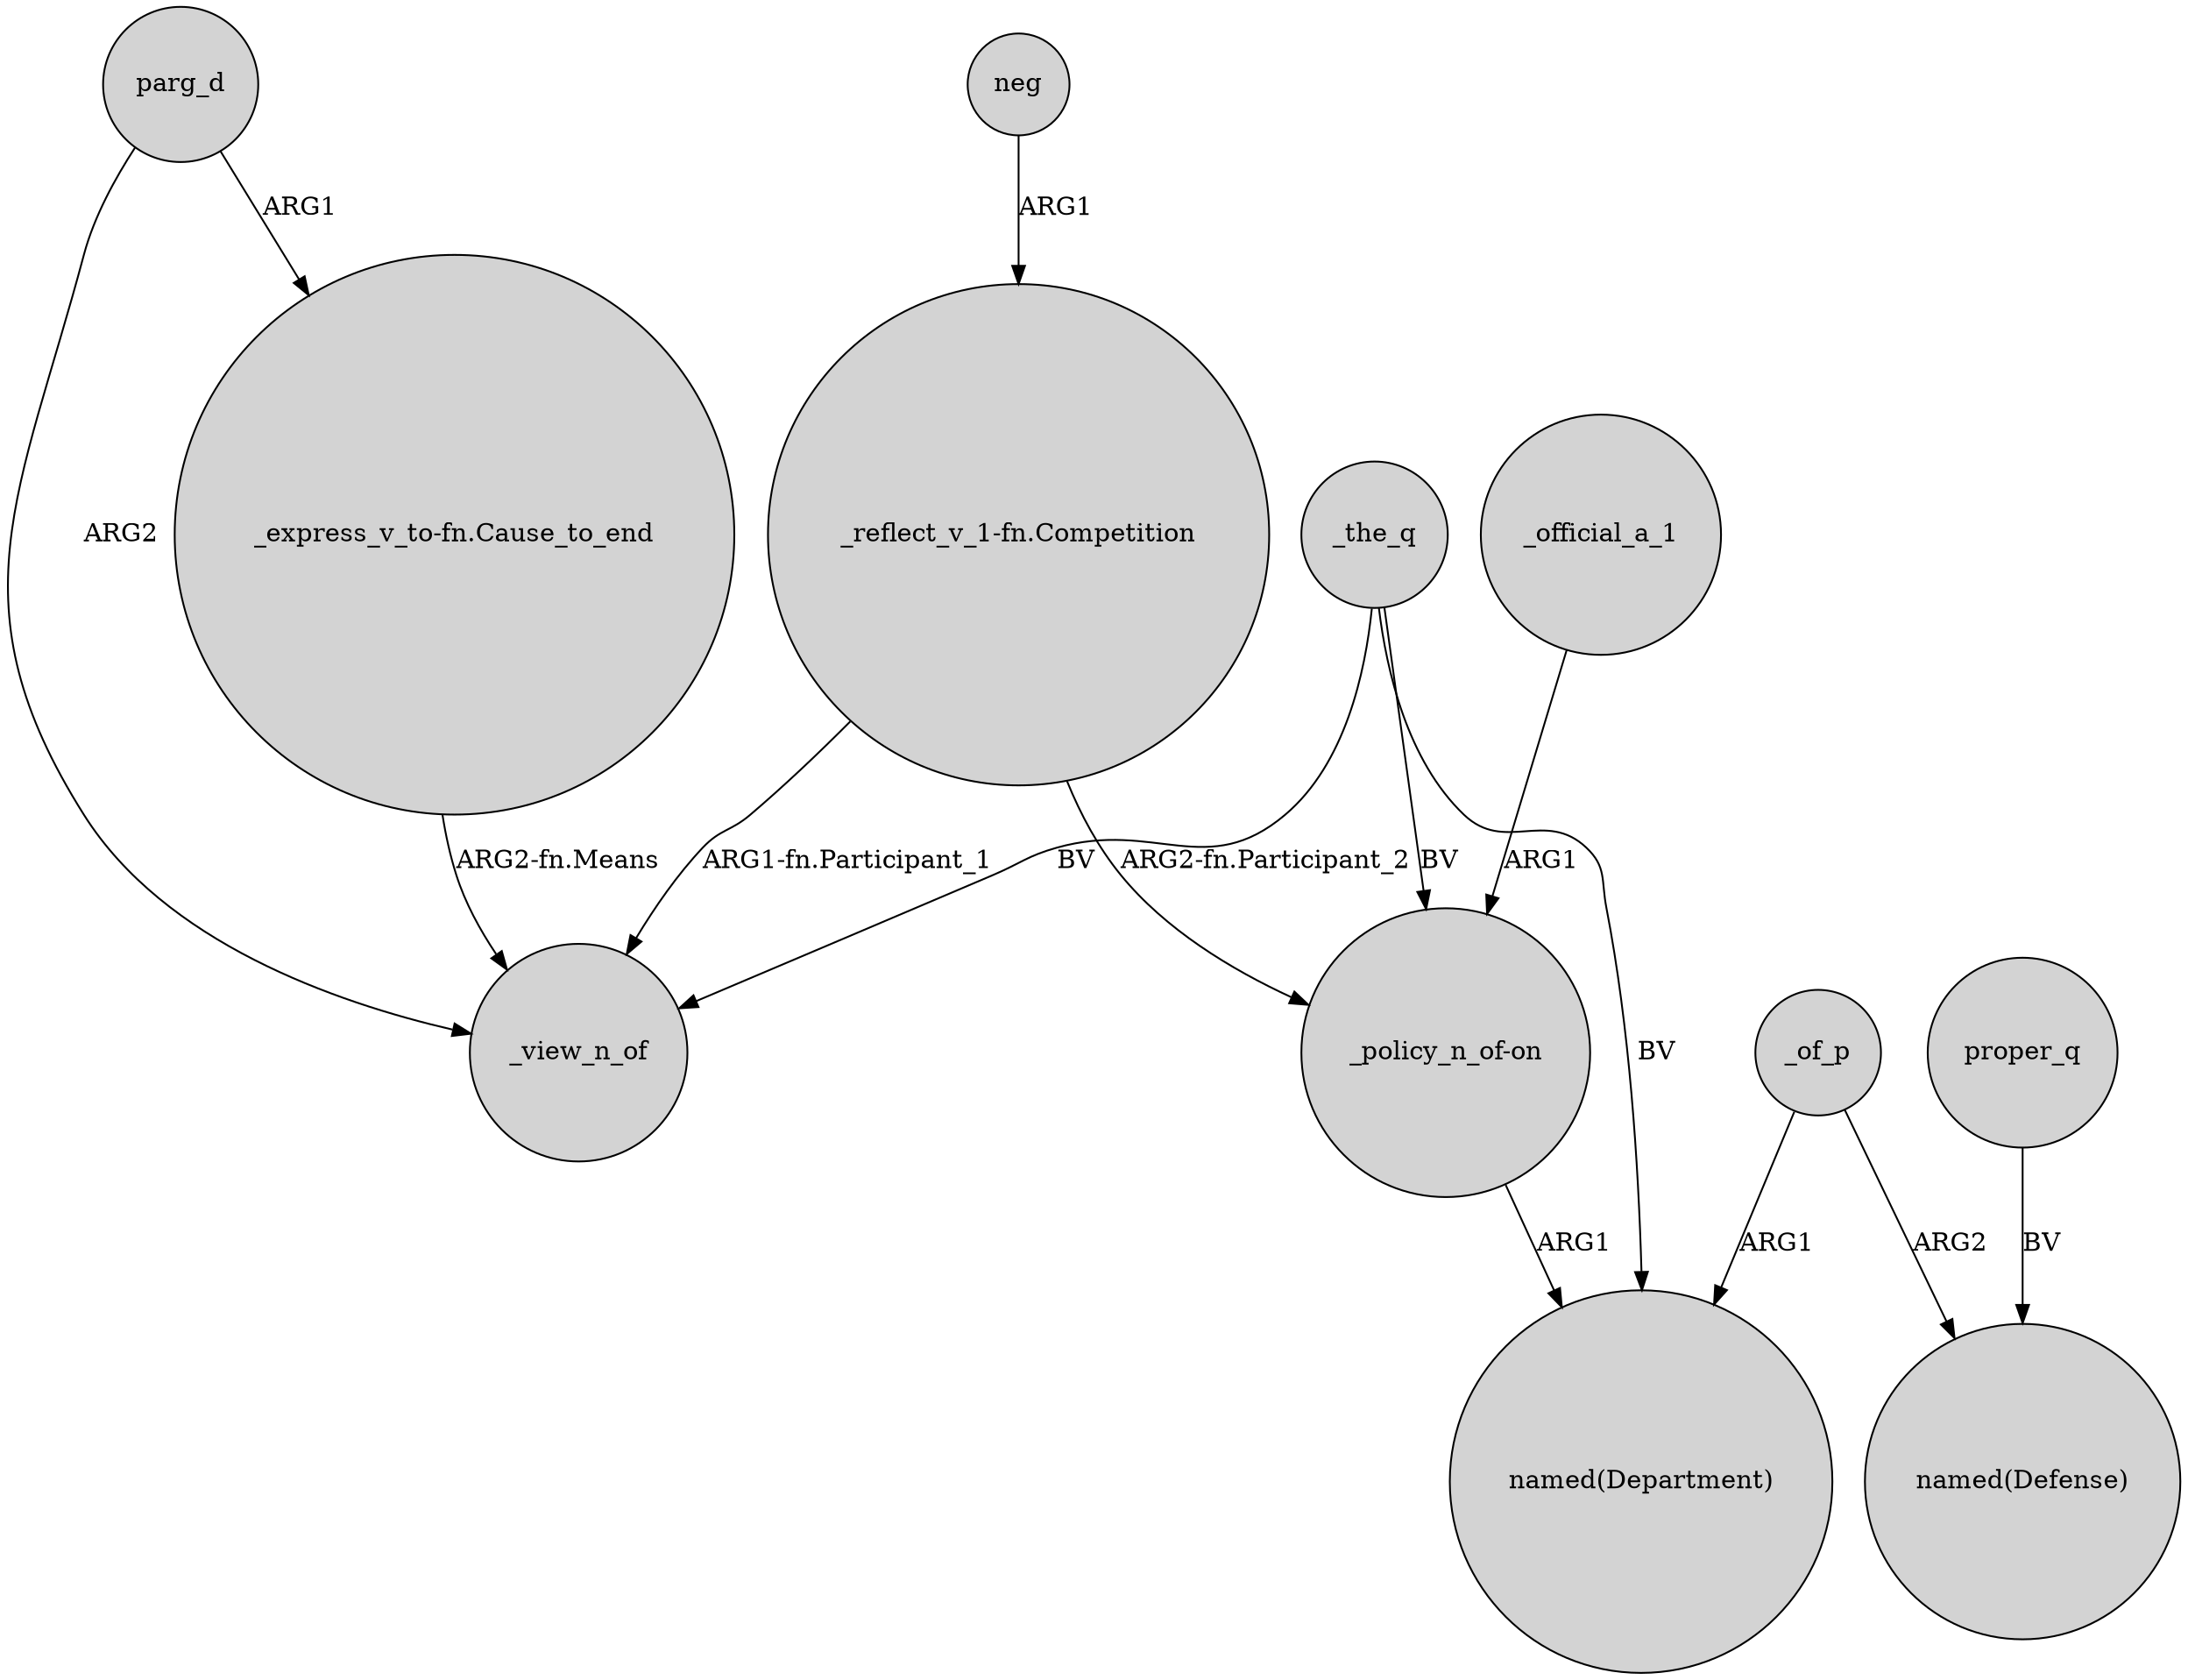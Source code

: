 digraph {
	node [shape=circle style=filled]
	parg_d -> "_express_v_to-fn.Cause_to_end" [label=ARG1]
	proper_q -> "named(Defense)" [label=BV]
	"_policy_n_of-on" -> "named(Department)" [label=ARG1]
	"_express_v_to-fn.Cause_to_end" -> _view_n_of [label="ARG2-fn.Means"]
	_of_p -> "named(Defense)" [label=ARG2]
	_official_a_1 -> "_policy_n_of-on" [label=ARG1]
	parg_d -> _view_n_of [label=ARG2]
	_the_q -> "_policy_n_of-on" [label=BV]
	"_reflect_v_1-fn.Competition" -> _view_n_of [label="ARG1-fn.Participant_1"]
	_the_q -> _view_n_of [label=BV]
	"_reflect_v_1-fn.Competition" -> "_policy_n_of-on" [label="ARG2-fn.Participant_2"]
	neg -> "_reflect_v_1-fn.Competition" [label=ARG1]
	_of_p -> "named(Department)" [label=ARG1]
	_the_q -> "named(Department)" [label=BV]
}
